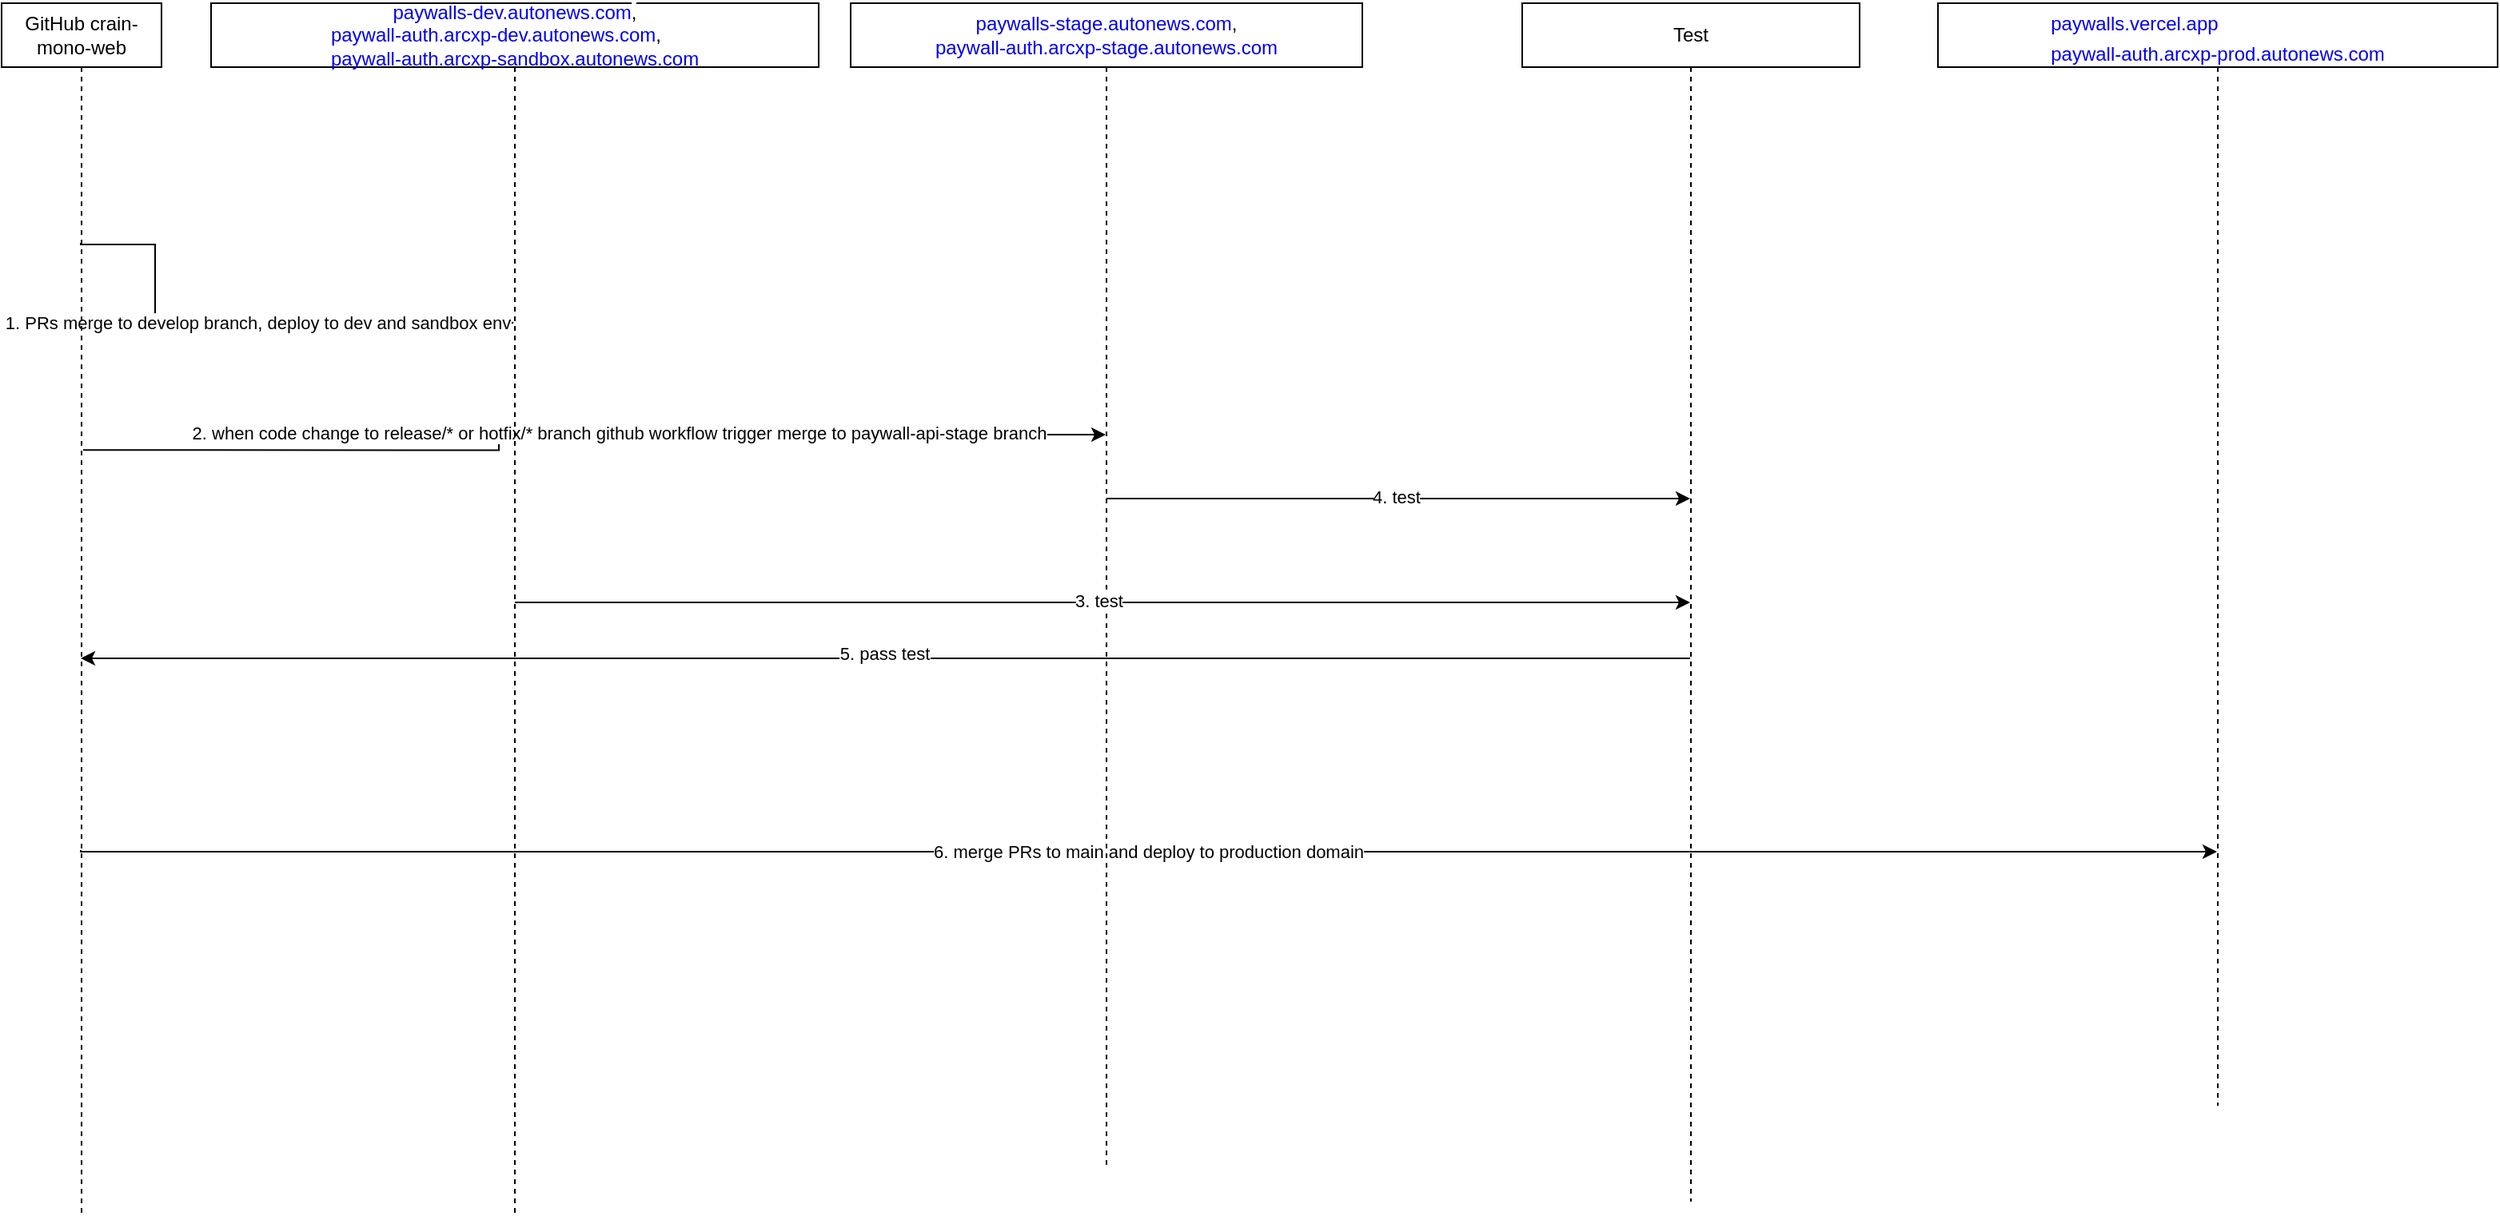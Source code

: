 <mxfile version="24.7.12">
  <diagram name="Page-1" id="9kv5jZxlI-P6tB1nFdzt">
    <mxGraphModel dx="1912" dy="1132" grid="1" gridSize="10" guides="1" tooltips="1" connect="1" arrows="1" fold="1" page="1" pageScale="1" pageWidth="850" pageHeight="1100" math="0" shadow="0">
      <root>
        <mxCell id="0" />
        <mxCell id="1" parent="0" />
        <mxCell id="DkS5B9mOx-mKUJ4WU4K5-21" value="1. PRs merge to develop branch, deploy to dev and sandbox env" style="edgeStyle=orthogonalEdgeStyle;rounded=0;orthogonalLoop=1;jettySize=auto;html=1;curved=0;" edge="1" parent="1" target="DkS5B9mOx-mKUJ4WU4K5-20">
          <mxGeometry relative="1" as="geometry">
            <mxPoint x="58.5" y="420" as="sourcePoint" />
            <mxPoint x="459.5" y="360" as="targetPoint" />
            <Array as="points">
              <mxPoint x="59" y="421" />
              <mxPoint x="105" y="421" />
              <mxPoint x="105" y="470" />
            </Array>
          </mxGeometry>
        </mxCell>
        <mxCell id="DkS5B9mOx-mKUJ4WU4K5-23" value="" style="edgeStyle=orthogonalEdgeStyle;rounded=0;orthogonalLoop=1;jettySize=auto;html=1;curved=0;exitX=0.51;exitY=0.368;exitDx=0;exitDy=0;exitPerimeter=0;" edge="1" parent="1" source="uVeZKtp4HrXrIB4ox1Ez-3" target="DkS5B9mOx-mKUJ4WU4K5-22">
          <mxGeometry relative="1" as="geometry">
            <mxPoint x="40" y="550" as="sourcePoint" />
            <mxPoint x="825.5" y="540" as="targetPoint" />
            <Array as="points">
              <mxPoint x="320" y="550" />
              <mxPoint x="320" y="540" />
            </Array>
          </mxGeometry>
        </mxCell>
        <mxCell id="DkS5B9mOx-mKUJ4WU4K5-24" value="&lt;span style=&quot;text-align: left;&quot;&gt;2. when code change to release/* or hotfix/* branch github workflow trigger merge to paywall-api-stage branch&lt;/span&gt;" style="edgeLabel;html=1;align=center;verticalAlign=middle;resizable=0;points=[];" vertex="1" connectable="0" parent="DkS5B9mOx-mKUJ4WU4K5-23">
          <mxGeometry x="0.061" y="1" relative="1" as="geometry">
            <mxPoint as="offset" />
          </mxGeometry>
        </mxCell>
        <mxCell id="DkS5B9mOx-mKUJ4WU4K5-34" value="6. merge PRs to main and deploy to production domain" style="edgeStyle=orthogonalEdgeStyle;rounded=0;orthogonalLoop=1;jettySize=auto;html=1;curved=0;" edge="1" parent="1" target="DkS5B9mOx-mKUJ4WU4K5-33">
          <mxGeometry relative="1" as="geometry">
            <mxPoint x="58.5" y="800" as="sourcePoint" />
            <mxPoint x="1585" y="760" as="targetPoint" />
            <Array as="points">
              <mxPoint x="59" y="801" />
            </Array>
            <mxPoint as="offset" />
          </mxGeometry>
        </mxCell>
        <mxCell id="uVeZKtp4HrXrIB4ox1Ez-3" value="GitHub crain-mono-web" style="shape=umlLifeline;perimeter=lifelinePerimeter;whiteSpace=wrap;html=1;container=1;dropTarget=0;collapsible=0;recursiveResize=0;outlineConnect=0;portConstraint=eastwest;newEdgeStyle={&quot;curved&quot;:0,&quot;rounded&quot;:0};" parent="1" vertex="1">
          <mxGeometry x="9" y="270" width="100" height="760" as="geometry" />
        </mxCell>
        <mxCell id="DkS5B9mOx-mKUJ4WU4K5-20" value="&lt;a style=&quot;text-align: left; border-width: 0px; border-style: solid; border-color: hsla(var(--ds-gray-200-value),1); box-sizing: border-box; --tw-border-spacing-x: 0; --tw-border-spacing-y: 0; --tw-translate-x: 0; --tw-translate-y: 0; --tw-rotate: 0; --tw-skew-x: 0; --tw-skew-y: 0; --tw-scale-x: 1; --tw-scale-y: 1; --tw-pan-x: ; --tw-pan-y: ; --tw-pinch-zoom: ; --tw-scroll-snap-strictness: proximity; --tw-gradient-from-position: ; --tw-gradient-via-position: ; --tw-gradient-to-position: ; --tw-ordinal: ; --tw-slashed-zero: ; --tw-numeric-figure: ; --tw-numeric-spacing: ; --tw-numeric-fraction: ; --tw-ring-inset: ; --tw-ring-offset-width: 0px; --tw-ring-offset-color: #fff; --tw-ring-color: rgba(147,197,253,.5); --tw-ring-offset-shadow: 0 0 #0000; --tw-ring-shadow: 0 0 #0000; --tw-shadow: 0 0 #0000; --tw-shadow-colored: 0 0 #0000; --tw-blur: ; --tw-brightness: ; --tw-contrast: ; --tw-grayscale: ; --tw-hue-rotate: ; --tw-invert: ; --tw-saturate: ; --tw-sepia: ; --tw-drop-shadow: ; --tw-backdrop-blur: ; --tw-backdrop-brightness: ; --tw-backdrop-contrast: ; --tw-backdrop-grayscale: ; --tw-backdrop-hue-rotate: ; --tw-backdrop-invert: ; --tw-backdrop-opacity: ; --tw-backdrop-saturate: ; --tw-backdrop-sepia: ; -webkit-tap-highlight-color: rgba(0, 0, 0, 0); text-decoration-line: none; cursor: pointer; outline: none; align-items: flex-start; word-break: break-word; font-family: geistSansFont, &amp;quot;Apple Color Emoji&amp;quot;, &amp;quot;Segoe UI Emoji&amp;quot;, &amp;quot;Segoe UI Symbol&amp;quot;, arial; min-width: 0px;&quot; data-prefetch=&quot;true&quot; class=&quot;link_link__hbWKh alias-domain_aliasLink__RQP89&quot; data-zone=&quot;null&quot; target=&quot;_blank&quot; rel=&quot;noopener&quot; href=&quot;https://paywalls-dev.autonews.com/&quot;&gt;paywalls-dev.autonews.com&lt;/a&gt;&lt;span style=&quot;text-align: left; text-wrap: nowrap; background-color: rgb(255, 255, 255);&quot;&gt;,&lt;/span&gt;&lt;div style=&quot;text-wrap: nowrap; text-align: left;&quot;&gt;&lt;a style=&quot;border-width: 0px; border-style: solid; border-color: hsla(var(--ds-gray-200-value),1); box-sizing: border-box; --tw-border-spacing-x: 0; --tw-border-spacing-y: 0; --tw-translate-x: 0; --tw-translate-y: 0; --tw-rotate: 0; --tw-skew-x: 0; --tw-skew-y: 0; --tw-scale-x: 1; --tw-scale-y: 1; --tw-pan-x: ; --tw-pan-y: ; --tw-pinch-zoom: ; --tw-scroll-snap-strictness: proximity; --tw-gradient-from-position: ; --tw-gradient-via-position: ; --tw-gradient-to-position: ; --tw-ordinal: ; --tw-slashed-zero: ; --tw-numeric-figure: ; --tw-numeric-spacing: ; --tw-numeric-fraction: ; --tw-ring-inset: ; --tw-ring-offset-width: 0px; --tw-ring-offset-color: #fff; --tw-ring-color: rgba(147,197,253,.5); --tw-ring-offset-shadow: 0 0 #0000; --tw-ring-shadow: 0 0 #0000; --tw-shadow: 0 0 #0000; --tw-shadow-colored: 0 0 #0000; --tw-blur: ; --tw-brightness: ; --tw-contrast: ; --tw-grayscale: ; --tw-hue-rotate: ; --tw-invert: ; --tw-saturate: ; --tw-sepia: ; --tw-drop-shadow: ; --tw-backdrop-blur: ; --tw-backdrop-brightness: ; --tw-backdrop-contrast: ; --tw-backdrop-grayscale: ; --tw-backdrop-hue-rotate: ; --tw-backdrop-invert: ; --tw-backdrop-opacity: ; --tw-backdrop-saturate: ; --tw-backdrop-sepia: ; -webkit-tap-highlight-color: rgba(0, 0, 0, 0); text-decoration-line: none; cursor: pointer; outline: none; align-items: flex-start; word-break: break-word; font-family: geistSansFont, &amp;quot;Apple Color Emoji&amp;quot;, &amp;quot;Segoe UI Emoji&amp;quot;, &amp;quot;Segoe UI Symbol&amp;quot;, arial; text-wrap: wrap; min-width: 0px;&quot; data-prefetch=&quot;true&quot; class=&quot;link_link__hbWKh alias-domain_aliasLink__RQP89&quot; data-zone=&quot;null&quot; target=&quot;_blank&quot; rel=&quot;noopener&quot; href=&quot;https://paywall-auth.arcxp-dev.autonews.com/&quot;&gt;paywall-auth.arcxp-dev.autonews.com&lt;/a&gt;,&lt;br&gt;&lt;/div&gt;&lt;div style=&quot;text-wrap: nowrap; text-align: left;&quot;&gt;&lt;a style=&quot;border-width: 0px; border-style: solid; border-color: hsla(var(--ds-gray-200-value),1); box-sizing: border-box; --tw-border-spacing-x: 0; --tw-border-spacing-y: 0; --tw-translate-x: 0; --tw-translate-y: 0; --tw-rotate: 0; --tw-skew-x: 0; --tw-skew-y: 0; --tw-scale-x: 1; --tw-scale-y: 1; --tw-pan-x: ; --tw-pan-y: ; --tw-pinch-zoom: ; --tw-scroll-snap-strictness: proximity; --tw-gradient-from-position: ; --tw-gradient-via-position: ; --tw-gradient-to-position: ; --tw-ordinal: ; --tw-slashed-zero: ; --tw-numeric-figure: ; --tw-numeric-spacing: ; --tw-numeric-fraction: ; --tw-ring-inset: ; --tw-ring-offset-width: 0px; --tw-ring-offset-color: #fff; --tw-ring-color: rgba(147,197,253,.5); --tw-ring-offset-shadow: 0 0 #0000; --tw-ring-shadow: 0 0 #0000; --tw-shadow: 0 0 #0000; --tw-shadow-colored: 0 0 #0000; --tw-blur: ; --tw-brightness: ; --tw-contrast: ; --tw-grayscale: ; --tw-hue-rotate: ; --tw-invert: ; --tw-saturate: ; --tw-sepia: ; --tw-drop-shadow: ; --tw-backdrop-blur: ; --tw-backdrop-brightness: ; --tw-backdrop-contrast: ; --tw-backdrop-grayscale: ; --tw-backdrop-hue-rotate: ; --tw-backdrop-invert: ; --tw-backdrop-opacity: ; --tw-backdrop-saturate: ; --tw-backdrop-sepia: ; -webkit-tap-highlight-color: rgba(0, 0, 0, 0); text-decoration-line: none; cursor: pointer; outline: none; align-items: flex-start; word-break: break-word; font-family: geistSansFont, &amp;quot;Apple Color Emoji&amp;quot;, &amp;quot;Segoe UI Emoji&amp;quot;, &amp;quot;Segoe UI Symbol&amp;quot;, arial; text-wrap: wrap; min-width: 0px;&quot; data-prefetch=&quot;true&quot; class=&quot;link_link__hbWKh alias-domain_aliasLink__RQP89&quot; data-zone=&quot;null&quot; target=&quot;_blank&quot; rel=&quot;noopener&quot; href=&quot;https://paywall-auth.arcxp-dev.autonews.com/&quot;&gt;paywall-auth.arcxp-sandbox.autonews.com&lt;/a&gt;&lt;/div&gt;" style="shape=umlLifeline;perimeter=lifelinePerimeter;whiteSpace=wrap;html=1;container=1;dropTarget=0;collapsible=0;recursiveResize=0;outlineConnect=0;portConstraint=eastwest;newEdgeStyle={&quot;curved&quot;:0,&quot;rounded&quot;:0};" vertex="1" parent="1">
          <mxGeometry x="140" y="270" width="380" height="760" as="geometry" />
        </mxCell>
        <mxCell id="DkS5B9mOx-mKUJ4WU4K5-26" value="" style="edgeStyle=orthogonalEdgeStyle;rounded=0;orthogonalLoop=1;jettySize=auto;html=1;curved=0;" edge="1" parent="1" source="DkS5B9mOx-mKUJ4WU4K5-22" target="DkS5B9mOx-mKUJ4WU4K5-25">
          <mxGeometry relative="1" as="geometry">
            <Array as="points">
              <mxPoint x="870" y="580" />
              <mxPoint x="870" y="580" />
            </Array>
          </mxGeometry>
        </mxCell>
        <mxCell id="DkS5B9mOx-mKUJ4WU4K5-27" value="4. test" style="edgeLabel;html=1;align=center;verticalAlign=middle;resizable=0;points=[];" vertex="1" connectable="0" parent="DkS5B9mOx-mKUJ4WU4K5-26">
          <mxGeometry x="-0.008" y="1" relative="1" as="geometry">
            <mxPoint as="offset" />
          </mxGeometry>
        </mxCell>
        <mxCell id="DkS5B9mOx-mKUJ4WU4K5-22" value="&lt;a style=&quot;text-align: left; border-width: 0px; border-style: solid; border-color: hsla(var(--ds-gray-200-value),1); box-sizing: border-box; --tw-border-spacing-x: 0; --tw-border-spacing-y: 0; --tw-translate-x: 0; --tw-translate-y: 0; --tw-rotate: 0; --tw-skew-x: 0; --tw-skew-y: 0; --tw-scale-x: 1; --tw-scale-y: 1; --tw-pan-x: ; --tw-pan-y: ; --tw-pinch-zoom: ; --tw-scroll-snap-strictness: proximity; --tw-gradient-from-position: ; --tw-gradient-via-position: ; --tw-gradient-to-position: ; --tw-ordinal: ; --tw-slashed-zero: ; --tw-numeric-figure: ; --tw-numeric-spacing: ; --tw-numeric-fraction: ; --tw-ring-inset: ; --tw-ring-offset-width: 0px; --tw-ring-offset-color: #fff; --tw-ring-color: rgba(147,197,253,.5); --tw-ring-offset-shadow: 0 0 #0000; --tw-ring-shadow: 0 0 #0000; --tw-shadow: 0 0 #0000; --tw-shadow-colored: 0 0 #0000; --tw-blur: ; --tw-brightness: ; --tw-contrast: ; --tw-grayscale: ; --tw-hue-rotate: ; --tw-invert: ; --tw-saturate: ; --tw-sepia: ; --tw-drop-shadow: ; --tw-backdrop-blur: ; --tw-backdrop-brightness: ; --tw-backdrop-contrast: ; --tw-backdrop-grayscale: ; --tw-backdrop-hue-rotate: ; --tw-backdrop-invert: ; --tw-backdrop-opacity: ; --tw-backdrop-saturate: ; --tw-backdrop-sepia: ; -webkit-tap-highlight-color: rgba(0, 0, 0, 0); text-decoration-line: none; cursor: pointer; outline: none; align-items: flex-start; word-break: break-word; font-family: geistSansFont, &amp;quot;Apple Color Emoji&amp;quot;, &amp;quot;Segoe UI Emoji&amp;quot;, &amp;quot;Segoe UI Symbol&amp;quot;, arial; min-width: 0px;&quot; href=&quot;https://paywalls-dev.autonews.com/&quot; rel=&quot;noopener&quot; target=&quot;_blank&quot; data-zone=&quot;null&quot; class=&quot;link_link__hbWKh alias-domain_aliasLink__RQP89&quot; data-prefetch=&quot;true&quot;&gt;paywalls-stage.autonews.com&lt;/a&gt;&lt;span style=&quot;text-align: left; text-wrap: nowrap; background-color: rgb(255, 255, 255);&quot;&gt;,&lt;/span&gt;&lt;div style=&quot;text-wrap: nowrap; text-align: left;&quot;&gt;&lt;a style=&quot;border-width: 0px; border-style: solid; border-color: hsla(var(--ds-gray-200-value),1); box-sizing: border-box; --tw-border-spacing-x: 0; --tw-border-spacing-y: 0; --tw-translate-x: 0; --tw-translate-y: 0; --tw-rotate: 0; --tw-skew-x: 0; --tw-skew-y: 0; --tw-scale-x: 1; --tw-scale-y: 1; --tw-pan-x: ; --tw-pan-y: ; --tw-pinch-zoom: ; --tw-scroll-snap-strictness: proximity; --tw-gradient-from-position: ; --tw-gradient-via-position: ; --tw-gradient-to-position: ; --tw-ordinal: ; --tw-slashed-zero: ; --tw-numeric-figure: ; --tw-numeric-spacing: ; --tw-numeric-fraction: ; --tw-ring-inset: ; --tw-ring-offset-width: 0px; --tw-ring-offset-color: #fff; --tw-ring-color: rgba(147,197,253,.5); --tw-ring-offset-shadow: 0 0 #0000; --tw-ring-shadow: 0 0 #0000; --tw-shadow: 0 0 #0000; --tw-shadow-colored: 0 0 #0000; --tw-blur: ; --tw-brightness: ; --tw-contrast: ; --tw-grayscale: ; --tw-hue-rotate: ; --tw-invert: ; --tw-saturate: ; --tw-sepia: ; --tw-drop-shadow: ; --tw-backdrop-blur: ; --tw-backdrop-brightness: ; --tw-backdrop-contrast: ; --tw-backdrop-grayscale: ; --tw-backdrop-hue-rotate: ; --tw-backdrop-invert: ; --tw-backdrop-opacity: ; --tw-backdrop-saturate: ; --tw-backdrop-sepia: ; -webkit-tap-highlight-color: rgba(0, 0, 0, 0); text-decoration-line: none; cursor: pointer; outline: none; align-items: flex-start; word-break: break-word; font-family: geistSansFont, &amp;quot;Apple Color Emoji&amp;quot;, &amp;quot;Segoe UI Emoji&amp;quot;, &amp;quot;Segoe UI Symbol&amp;quot;, arial; text-wrap: wrap; min-width: 0px;&quot; href=&quot;https://paywall-auth.arcxp-dev.autonews.com/&quot; rel=&quot;noopener&quot; target=&quot;_blank&quot; data-zone=&quot;null&quot; class=&quot;link_link__hbWKh alias-domain_aliasLink__RQP89&quot; data-prefetch=&quot;true&quot;&gt;paywall-auth.arcxp-stage.autonews.com&lt;/a&gt;&lt;/div&gt;" style="shape=umlLifeline;perimeter=lifelinePerimeter;whiteSpace=wrap;html=1;container=1;dropTarget=0;collapsible=0;recursiveResize=0;outlineConnect=0;portConstraint=eastwest;newEdgeStyle={&quot;curved&quot;:0,&quot;rounded&quot;:0};" vertex="1" parent="1">
          <mxGeometry x="540" y="270" width="320" height="730" as="geometry" />
        </mxCell>
        <mxCell id="DkS5B9mOx-mKUJ4WU4K5-25" value="Test" style="shape=umlLifeline;perimeter=lifelinePerimeter;whiteSpace=wrap;html=1;container=1;dropTarget=0;collapsible=0;recursiveResize=0;outlineConnect=0;portConstraint=eastwest;newEdgeStyle={&quot;curved&quot;:0,&quot;rounded&quot;:0};" vertex="1" parent="1">
          <mxGeometry x="960" y="270" width="211" height="750" as="geometry" />
        </mxCell>
        <mxCell id="DkS5B9mOx-mKUJ4WU4K5-28" value="" style="edgeStyle=orthogonalEdgeStyle;rounded=0;orthogonalLoop=1;jettySize=auto;html=1;curved=0;" edge="1" parent="1" source="DkS5B9mOx-mKUJ4WU4K5-20" target="DkS5B9mOx-mKUJ4WU4K5-25">
          <mxGeometry relative="1" as="geometry">
            <mxPoint x="337.25" y="415" as="sourcePoint" />
            <mxPoint x="1062.75" y="410" as="targetPoint" />
            <Array as="points">
              <mxPoint x="540" y="645" />
              <mxPoint x="540" y="645" />
            </Array>
          </mxGeometry>
        </mxCell>
        <mxCell id="DkS5B9mOx-mKUJ4WU4K5-29" value="3. test" style="edgeLabel;html=1;align=center;verticalAlign=middle;resizable=0;points=[];" vertex="1" connectable="0" parent="DkS5B9mOx-mKUJ4WU4K5-28">
          <mxGeometry x="-0.008" y="1" relative="1" as="geometry">
            <mxPoint as="offset" />
          </mxGeometry>
        </mxCell>
        <mxCell id="DkS5B9mOx-mKUJ4WU4K5-31" value="" style="endArrow=classic;html=1;rounded=0;" edge="1" parent="1">
          <mxGeometry width="50" height="50" relative="1" as="geometry">
            <mxPoint x="1065" y="680" as="sourcePoint" />
            <mxPoint x="58.5" y="680" as="targetPoint" />
          </mxGeometry>
        </mxCell>
        <mxCell id="DkS5B9mOx-mKUJ4WU4K5-32" value="5. pass test" style="edgeLabel;html=1;align=center;verticalAlign=middle;resizable=0;points=[];" vertex="1" connectable="0" parent="DkS5B9mOx-mKUJ4WU4K5-31">
          <mxGeometry x="0.001" y="-3" relative="1" as="geometry">
            <mxPoint as="offset" />
          </mxGeometry>
        </mxCell>
        <mxCell id="DkS5B9mOx-mKUJ4WU4K5-33" value="&lt;h4 style=&quot;border-width: 0px; border-style: solid; border-color: hsla(var(--ds-gray-200-value),1); margin: 0px; --text-size: 1rem; --text-weight: 500; --text-line-height: 1.5rem; font-family: geistSansFont, &amp;quot;Apple Color Emoji&amp;quot;, &amp;quot;Segoe UI Emoji&amp;quot;, &amp;quot;Segoe UI Symbol&amp;quot;, arial; color: rgb(23, 23, 23); font-weight: var(--text-weight); line-height: var(--text-line-height); text-align: start; --text-letter-spacing: initial; box-sizing: border-box; --tw-border-spacing-x: 0; --tw-border-spacing-y: 0; --tw-translate-x: 0; --tw-translate-y: 0; --tw-rotate: 0; --tw-skew-x: 0; --tw-skew-y: 0; --tw-scale-x: 1; --tw-scale-y: 1; --tw-pan-x: ; --tw-pan-y: ; --tw-pinch-zoom: ; --tw-scroll-snap-strictness: proximity; --tw-gradient-from-position: ; --tw-gradient-via-position: ; --tw-gradient-to-position: ; --tw-ordinal: ; --tw-slashed-zero: ; --tw-numeric-figure: ; --tw-numeric-spacing: ; --tw-numeric-fraction: ; --tw-ring-inset: ; --tw-ring-offset-width: 0px; --tw-ring-offset-color: #fff; --tw-ring-color: rgba(147,197,253,.5); --tw-ring-offset-shadow: 0 0 #0000; --tw-ring-shadow: 0 0 #0000; --tw-shadow: 0 0 #0000; --tw-shadow-colored: 0 0 #0000; --tw-blur: ; --tw-brightness: ; --tw-contrast: ; --tw-grayscale: ; --tw-hue-rotate: ; --tw-invert: ; --tw-saturate: ; --tw-sepia: ; --tw-drop-shadow: ; --tw-backdrop-blur: ; --tw-backdrop-brightness: ; --tw-backdrop-contrast: ; --tw-backdrop-grayscale: ; --tw-backdrop-hue-rotate: ; --tw-backdrop-invert: ; --tw-backdrop-opacity: ; --tw-backdrop-saturate: ; --tw-backdrop-sepia: ; background-color: rgb(255, 255, 255); --text-color: var(--ds-gray-1000); overflow-wrap: anywhere; position: relative;&quot; data-version=&quot;v1&quot; class=&quot;text_wrapper__i87JK&quot;&gt;&lt;div style=&quot;border-width: 0px; border-style: solid; border-color: hsla(var(--ds-gray-200-value),1); box-sizing: border-box; --tw-border-spacing-x: 0; --tw-border-spacing-y: 0; --tw-translate-x: 0; --tw-translate-y: 0; --tw-rotate: 0; --tw-skew-x: 0; --tw-skew-y: 0; --tw-scale-x: 1; --tw-scale-y: 1; --tw-pan-x: ; --tw-pan-y: ; --tw-pinch-zoom: ; --tw-scroll-snap-strictness: proximity; --tw-gradient-from-position: ; --tw-gradient-via-position: ; --tw-gradient-to-position: ; --tw-ordinal: ; --tw-slashed-zero: ; --tw-numeric-figure: ; --tw-numeric-spacing: ; --tw-numeric-fraction: ; --tw-ring-inset: ; --tw-ring-offset-width: 0px; --tw-ring-offset-color: #fff; --tw-ring-color: rgba(147,197,253,.5); --tw-ring-offset-shadow: 0 0 #0000; --tw-ring-shadow: 0 0 #0000; --tw-shadow: 0 0 #0000; --tw-shadow-colored: 0 0 #0000; --tw-blur: ; --tw-brightness: ; --tw-contrast: ; --tw-grayscale: ; --tw-hue-rotate: ; --tw-invert: ; --tw-saturate: ; --tw-sepia: ; --tw-drop-shadow: ; --tw-backdrop-blur: ; --tw-backdrop-brightness: ; --tw-backdrop-contrast: ; --tw-backdrop-grayscale: ; --tw-backdrop-hue-rotate: ; --tw-backdrop-invert: ; --tw-backdrop-opacity: ; --tw-backdrop-saturate: ; --tw-backdrop-sepia: ; visibility: visible;&quot; class=&quot;jsx-7f6b6172870dc978&quot;&gt;&lt;a style=&quot;border-width: 0px; border-style: solid; border-color: hsla(var(--ds-gray-200-value),1); box-sizing: border-box; --tw-border-spacing-x: 0; --tw-border-spacing-y: 0; --tw-translate-x: 0; --tw-translate-y: 0; --tw-rotate: 0; --tw-skew-x: 0; --tw-skew-y: 0; --tw-scale-x: 1; --tw-scale-y: 1; --tw-pan-x: ; --tw-pan-y: ; --tw-pinch-zoom: ; --tw-scroll-snap-strictness: proximity; --tw-gradient-from-position: ; --tw-gradient-via-position: ; --tw-gradient-to-position: ; --tw-ordinal: ; --tw-slashed-zero: ; --tw-numeric-figure: ; --tw-numeric-spacing: ; --tw-numeric-fraction: ; --tw-ring-inset: ; --tw-ring-offset-width: 0px; --tw-ring-offset-color: #fff; --tw-ring-color: rgba(147,197,253,.5); --tw-ring-offset-shadow: 0 0 #0000; --tw-ring-shadow: 0 0 #0000; --tw-shadow: 0 0 #0000; --tw-shadow-colored: 0 0 #0000; --tw-blur: ; --tw-brightness: ; --tw-contrast: ; --tw-grayscale: ; --tw-hue-rotate: ; --tw-invert: ; --tw-saturate: ; --tw-sepia: ; --tw-drop-shadow: ; --tw-backdrop-blur: ; --tw-backdrop-brightness: ; --tw-backdrop-contrast: ; --tw-backdrop-grayscale: ; --tw-backdrop-hue-rotate: ; --tw-backdrop-invert: ; --tw-backdrop-opacity: ; --tw-backdrop-saturate: ; --tw-backdrop-sepia: ; -webkit-tap-highlight-color: rgba(0, 0, 0, 0); text-decoration-line: none; cursor: pointer; outline: none; align-items: flex-start; word-break: break-word; min-width: 0px;&quot; data-prefetch=&quot;true&quot; class=&quot;link_link__hbWKh alias-domain_aliasLink__RQP89&quot; data-zone=&quot;null&quot; target=&quot;_blank&quot; rel=&quot;noopener&quot; href=&quot;https://paywalls.vercel.app/&quot;&gt;paywalls.vercel.app&lt;/a&gt;&lt;/div&gt;&lt;/h4&gt;&lt;div style=&quot;text-wrap: nowrap; text-align: left;&quot;&gt;&lt;a style=&quot;border-width: 0px; border-style: solid; border-color: hsla(var(--ds-gray-200-value),1); box-sizing: border-box; --tw-border-spacing-x: 0; --tw-border-spacing-y: 0; --tw-translate-x: 0; --tw-translate-y: 0; --tw-rotate: 0; --tw-skew-x: 0; --tw-skew-y: 0; --tw-scale-x: 1; --tw-scale-y: 1; --tw-pan-x: ; --tw-pan-y: ; --tw-pinch-zoom: ; --tw-scroll-snap-strictness: proximity; --tw-gradient-from-position: ; --tw-gradient-via-position: ; --tw-gradient-to-position: ; --tw-ordinal: ; --tw-slashed-zero: ; --tw-numeric-figure: ; --tw-numeric-spacing: ; --tw-numeric-fraction: ; --tw-ring-inset: ; --tw-ring-offset-width: 0px; --tw-ring-offset-color: #fff; --tw-ring-color: rgba(147,197,253,.5); --tw-ring-offset-shadow: 0 0 #0000; --tw-ring-shadow: 0 0 #0000; --tw-shadow: 0 0 #0000; --tw-shadow-colored: 0 0 #0000; --tw-blur: ; --tw-brightness: ; --tw-contrast: ; --tw-grayscale: ; --tw-hue-rotate: ; --tw-invert: ; --tw-saturate: ; --tw-sepia: ; --tw-drop-shadow: ; --tw-backdrop-blur: ; --tw-backdrop-brightness: ; --tw-backdrop-contrast: ; --tw-backdrop-grayscale: ; --tw-backdrop-hue-rotate: ; --tw-backdrop-invert: ; --tw-backdrop-opacity: ; --tw-backdrop-saturate: ; --tw-backdrop-sepia: ; -webkit-tap-highlight-color: rgba(0, 0, 0, 0); text-decoration-line: none; cursor: pointer; outline: none; align-items: flex-start; word-break: break-word; font-family: geistSansFont, &amp;quot;Apple Color Emoji&amp;quot;, &amp;quot;Segoe UI Emoji&amp;quot;, &amp;quot;Segoe UI Symbol&amp;quot;, arial; text-wrap: wrap; min-width: 0px;&quot; data-prefetch=&quot;true&quot; class=&quot;link_link__hbWKh alias-domain_aliasLink__RQP89&quot; data-zone=&quot;null&quot; target=&quot;_blank&quot; rel=&quot;noopener&quot; href=&quot;https://paywall-auth.arcxp-dev.autonews.com/&quot;&gt;paywall-auth.arcxp-prod.autonews.com&lt;/a&gt;&lt;/div&gt;" style="shape=umlLifeline;perimeter=lifelinePerimeter;whiteSpace=wrap;html=1;container=1;dropTarget=0;collapsible=0;recursiveResize=0;outlineConnect=0;portConstraint=eastwest;newEdgeStyle={&quot;curved&quot;:0,&quot;rounded&quot;:0};" vertex="1" parent="1">
          <mxGeometry x="1220" y="270" width="350" height="690" as="geometry" />
        </mxCell>
      </root>
    </mxGraphModel>
  </diagram>
</mxfile>
